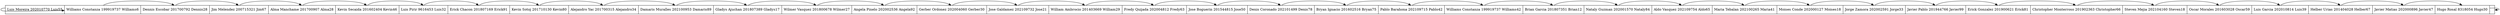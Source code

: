 digraph cola {
node [shape=record];
rankdir=TB;
cola [label="<f0> Luis Moreira 202010770 Luis55 |<f1> Williams Constanza 199919737 Williams6 |<f2> Dennis Escobar 201700792 Dennis28 |<f3> Jim Melendez 200715321 Jim67 |<f4> Alma Manchame 201700907 Alma28 |<f5> Kevin Secaida 201602404 Kevin46 |<f6> Luis Pirir 9616453 Luis32 |<f7> Erick Chacon 201807169 Erick91 |<f8> Kevin Sotoj 201710130 Kevin80 |<f9> Alejandro Yac 201700315 Alejandro34 |<f10> Damaris Muralles 202100953 Damaris89 |<f11> Gladys Ajuchan 201807389 Gladys17 |<f12> Wilmer Vasquez 201800678 Wilmer27 |<f13> Angela Pinelo 202002536 Angela92 |<f14> Gerber Ordonez 202004060 Gerber30 |<f15> Jose Galdamez 202109732 Jose21 |<f16> William Ambrocio 201403669 William29 |<f17> Fredy Quijada 202004812 Fredy63 |<f18> Jose Boguerin 201544815 Jose50 |<f19> Denis Coronado 202101499 Denis78 |<f20> Bryan Ignacio 201602516 Bryan75 |<f21> Pablo Barahona 202109715 Pablo42 |<f22> Williams Constanza 199919737 Williams42 |<f23> Brian Garcia 201807351 Brian12 |<f24> Nataly Guzman 202001570 Nataly84 |<f25> Aldo Vasquez 202109754 Aldo65 |<f26> Maria Tebalan 202100265 Maria41 |<f27> Moises Conde 202000127 Moises18 |<f28> Jorge Zamora 202002591 Jorge33 |<f29> Javier Pablo 201944766 Javier99 |<f30> Erick Gonzalez 201900621 Erick81 |<f31> Christopher Monterroso 201902363 Christopher66 |<f32> Steven Mejia 202104160 Steven18 |<f33> Oscar Morales 201603028 Oscar59 |<f34> Luis Garcia 202010814 Luis39 |<f35> Helber Urias 201404028 Helber67 |<f36> Javier Matias 202000896 Javier47 |<f37> Hugo Rosal 8318054 Hugo30 |"];
cola:f0 -> cola:f1;
cola:f1 -> cola:f2;
cola:f2 -> cola:f3;
cola:f3 -> cola:f4;
cola:f4 -> cola:f5;
cola:f5 -> cola:f6;
cola:f6 -> cola:f7;
cola:f7 -> cola:f8;
cola:f8 -> cola:f9;
cola:f9 -> cola:f10;
cola:f10 -> cola:f11;
cola:f11 -> cola:f12;
cola:f12 -> cola:f13;
cola:f13 -> cola:f14;
cola:f14 -> cola:f15;
cola:f15 -> cola:f16;
cola:f16 -> cola:f17;
cola:f17 -> cola:f18;
cola:f18 -> cola:f19;
cola:f19 -> cola:f20;
cola:f20 -> cola:f21;
cola:f21 -> cola:f22;
cola:f22 -> cola:f23;
cola:f23 -> cola:f24;
cola:f24 -> cola:f25;
cola:f25 -> cola:f26;
cola:f26 -> cola:f27;
cola:f27 -> cola:f28;
cola:f28 -> cola:f29;
cola:f29 -> cola:f30;
cola:f30 -> cola:f31;
cola:f31 -> cola:f32;
cola:f32 -> cola:f33;
cola:f33 -> cola:f34;
cola:f34 -> cola:f35;
cola:f35 -> cola:f36;
cola:f36 -> cola:f37;
cola:f37 -> cola:f38;
}

